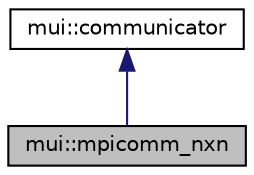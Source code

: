 digraph "mui::mpicomm_nxn"
{
 // LATEX_PDF_SIZE
  edge [fontname="Helvetica",fontsize="10",labelfontname="Helvetica",labelfontsize="10"];
  node [fontname="Helvetica",fontsize="10",shape=record];
  Node1 [label="mui::mpicomm_nxn",height=0.2,width=0.4,color="black", fillcolor="grey75", style="filled", fontcolor="black",tooltip=" "];
  Node2 -> Node1 [dir="back",color="midnightblue",fontsize="10",style="solid",fontname="Helvetica"];
  Node2 [label="mui::communicator",height=0.2,width=0.4,color="black", fillcolor="white", style="filled",URL="$classmui_1_1communicator.html",tooltip=" "];
}
